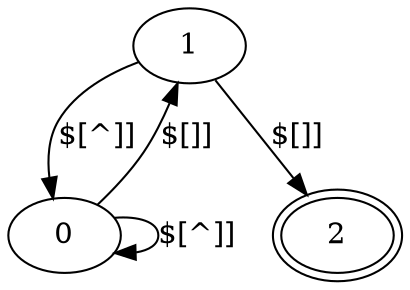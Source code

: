 digraph multiline_string_1 {
    2 [peripheries=2]

    0 -> 0 [label="$[^\]]"]
    0 -> 1 [label="$[\]]"]
    1 -> 0 [label="$[^\]]"]
    1 -> 2 [label="$[\]]"]
}